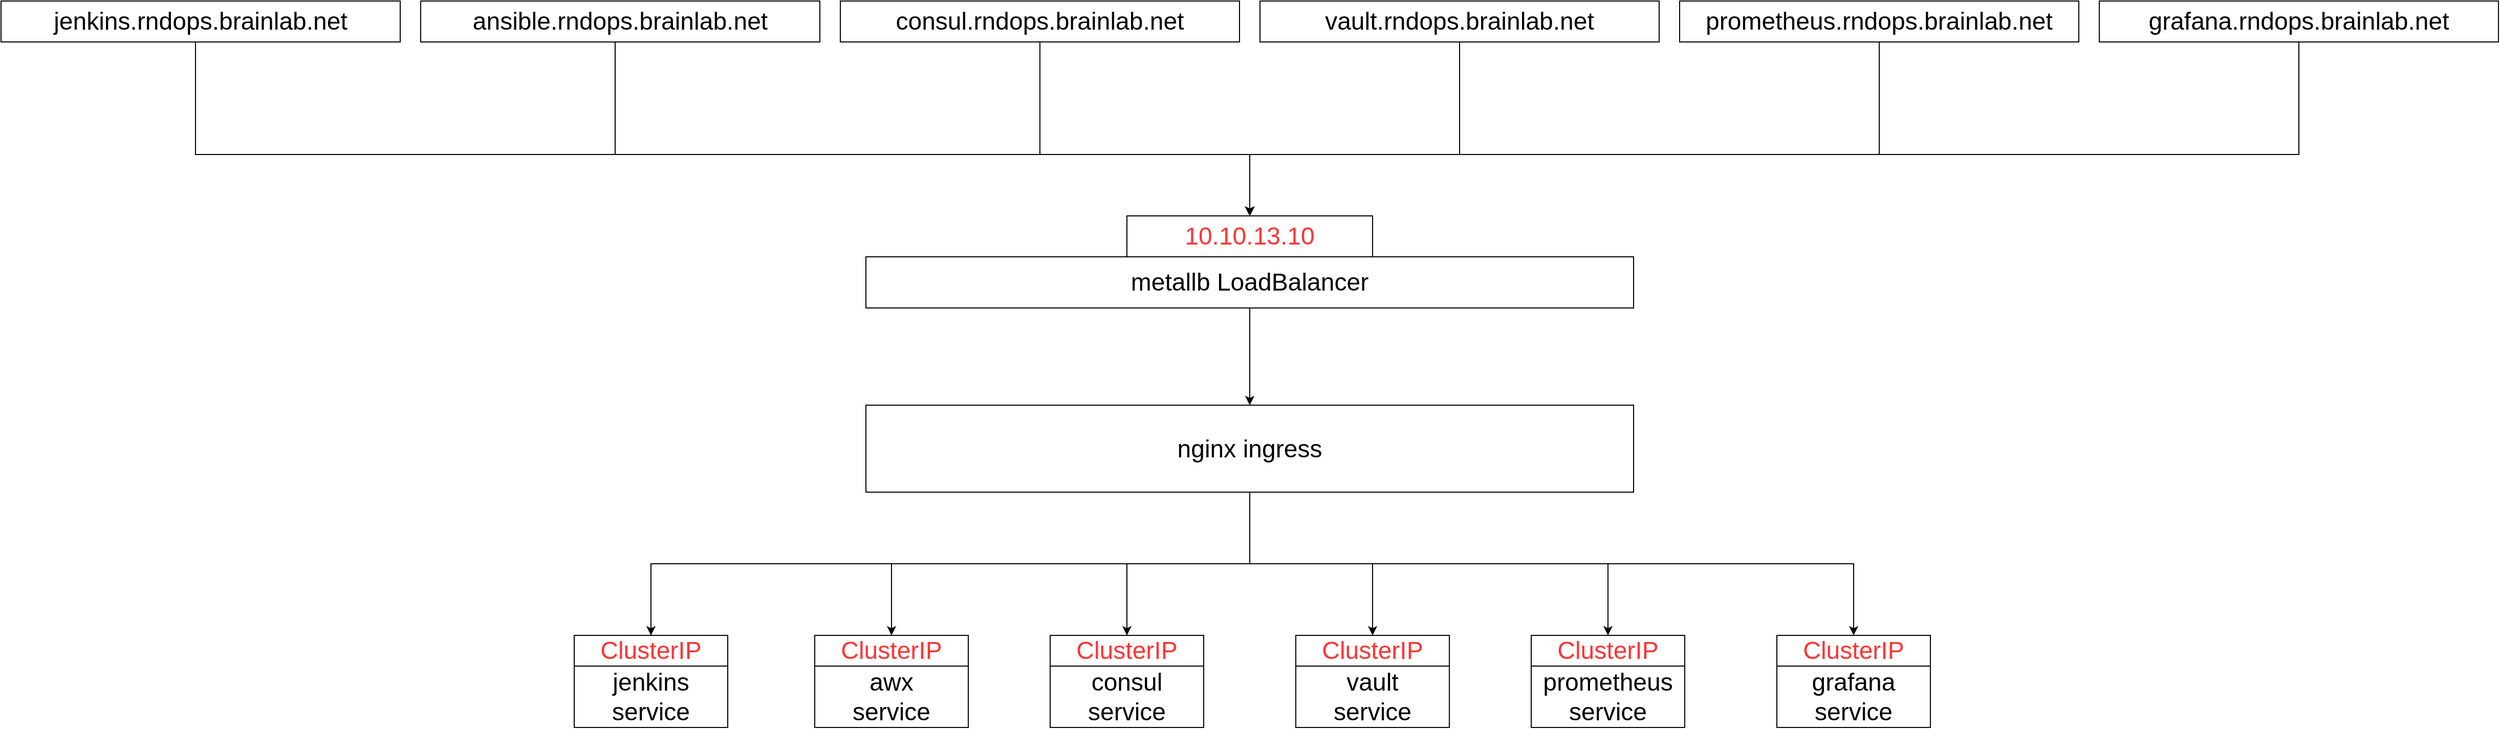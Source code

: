 <mxfile version="15.9.1" type="github">
  <diagram name="Page-1" id="c37626ed-c26b-45fb-9056-f9ebc6bb27b6">
    <mxGraphModel dx="3944" dy="1588" grid="1" gridSize="10" guides="1" tooltips="1" connect="1" arrows="1" fold="1" page="1" pageScale="1" pageWidth="1100" pageHeight="850" background="none" math="0" shadow="0">
      <root>
        <mxCell id="0" />
        <mxCell id="1" parent="0" />
        <mxCell id="WAL1Nagu162Jrxox40Tc-1" value="metallb LoadBalancer" style="rounded=0;whiteSpace=wrap;html=1;fontSize=24;" vertex="1" parent="1">
          <mxGeometry x="395" y="360" width="750" height="50" as="geometry" />
        </mxCell>
        <mxCell id="WAL1Nagu162Jrxox40Tc-2" value="10.10.13.10" style="rounded=0;whiteSpace=wrap;html=1;fontSize=24;fontColor=#FF3333;" vertex="1" parent="1">
          <mxGeometry x="650" y="320" width="240" height="40" as="geometry" />
        </mxCell>
        <mxCell id="WAL1Nagu162Jrxox40Tc-19" style="edgeStyle=orthogonalEdgeStyle;rounded=0;orthogonalLoop=1;jettySize=auto;html=1;entryX=0.5;entryY=0;entryDx=0;entryDy=0;fontSize=24;fontColor=#000000;" edge="1" parent="1" source="WAL1Nagu162Jrxox40Tc-3" target="WAL1Nagu162Jrxox40Tc-12">
          <mxGeometry relative="1" as="geometry">
            <Array as="points">
              <mxPoint x="770" y="660" />
              <mxPoint x="185" y="660" />
            </Array>
          </mxGeometry>
        </mxCell>
        <mxCell id="WAL1Nagu162Jrxox40Tc-20" style="edgeStyle=orthogonalEdgeStyle;rounded=0;orthogonalLoop=1;jettySize=auto;html=1;entryX=0.5;entryY=0;entryDx=0;entryDy=0;fontSize=24;fontColor=#000000;" edge="1" parent="1" source="WAL1Nagu162Jrxox40Tc-3" target="WAL1Nagu162Jrxox40Tc-30">
          <mxGeometry relative="1" as="geometry">
            <mxPoint x="419" y="730" as="targetPoint" />
          </mxGeometry>
        </mxCell>
        <mxCell id="WAL1Nagu162Jrxox40Tc-21" style="edgeStyle=orthogonalEdgeStyle;rounded=0;orthogonalLoop=1;jettySize=auto;html=1;entryX=0.5;entryY=0;entryDx=0;entryDy=0;fontSize=24;fontColor=#000000;" edge="1" parent="1" source="WAL1Nagu162Jrxox40Tc-3" target="WAL1Nagu162Jrxox40Tc-34">
          <mxGeometry relative="1" as="geometry">
            <mxPoint x="887" y="730" as="targetPoint" />
          </mxGeometry>
        </mxCell>
        <mxCell id="WAL1Nagu162Jrxox40Tc-22" style="edgeStyle=orthogonalEdgeStyle;rounded=0;orthogonalLoop=1;jettySize=auto;html=1;entryX=0.5;entryY=0;entryDx=0;entryDy=0;fontSize=24;fontColor=#000000;" edge="1" parent="1" source="WAL1Nagu162Jrxox40Tc-3" target="WAL1Nagu162Jrxox40Tc-32">
          <mxGeometry relative="1" as="geometry">
            <mxPoint x="653" y="730" as="targetPoint" />
          </mxGeometry>
        </mxCell>
        <mxCell id="WAL1Nagu162Jrxox40Tc-23" style="edgeStyle=orthogonalEdgeStyle;rounded=0;orthogonalLoop=1;jettySize=auto;html=1;entryX=0.5;entryY=0;entryDx=0;entryDy=0;fontSize=24;fontColor=#000000;" edge="1" parent="1" source="WAL1Nagu162Jrxox40Tc-3" target="WAL1Nagu162Jrxox40Tc-36">
          <mxGeometry relative="1" as="geometry">
            <mxPoint x="1121" y="730" as="targetPoint" />
          </mxGeometry>
        </mxCell>
        <mxCell id="WAL1Nagu162Jrxox40Tc-24" style="edgeStyle=orthogonalEdgeStyle;rounded=0;orthogonalLoop=1;jettySize=auto;html=1;entryX=0.5;entryY=0;entryDx=0;entryDy=0;fontSize=24;fontColor=#000000;" edge="1" parent="1" source="WAL1Nagu162Jrxox40Tc-3" target="WAL1Nagu162Jrxox40Tc-40">
          <mxGeometry relative="1" as="geometry">
            <mxPoint x="1355" y="730" as="targetPoint" />
            <Array as="points">
              <mxPoint x="770" y="660" />
              <mxPoint x="1360" y="660" />
            </Array>
          </mxGeometry>
        </mxCell>
        <mxCell id="WAL1Nagu162Jrxox40Tc-3" value="&lt;font color=&quot;#000000&quot;&gt;nginx ingress&lt;/font&gt;" style="rounded=0;whiteSpace=wrap;html=1;fontSize=24;fontColor=#FF3333;" vertex="1" parent="1">
          <mxGeometry x="395" y="505" width="750" height="85" as="geometry" />
        </mxCell>
        <mxCell id="WAL1Nagu162Jrxox40Tc-8" value="" style="endArrow=classic;html=1;rounded=0;fontSize=24;fontColor=#000000;entryX=0.5;entryY=0;entryDx=0;entryDy=0;exitX=0.5;exitY=1;exitDx=0;exitDy=0;" edge="1" parent="1" source="WAL1Nagu162Jrxox40Tc-1" target="WAL1Nagu162Jrxox40Tc-3">
          <mxGeometry width="50" height="50" relative="1" as="geometry">
            <mxPoint x="495" y="900" as="sourcePoint" />
            <mxPoint x="545" y="850" as="targetPoint" />
          </mxGeometry>
        </mxCell>
        <mxCell id="WAL1Nagu162Jrxox40Tc-42" value="" style="group" vertex="1" connectable="0" parent="1">
          <mxGeometry x="110" y="730" width="150" height="90" as="geometry" />
        </mxCell>
        <mxCell id="WAL1Nagu162Jrxox40Tc-12" value="ClusterIP" style="rounded=0;whiteSpace=wrap;html=1;fontSize=24;fontColor=#FF3333;" vertex="1" parent="WAL1Nagu162Jrxox40Tc-42">
          <mxGeometry width="150" height="30" as="geometry" />
        </mxCell>
        <mxCell id="WAL1Nagu162Jrxox40Tc-28" value="jenkins service" style="rounded=0;whiteSpace=wrap;html=1;fontSize=24;fontColor=#000000;" vertex="1" parent="WAL1Nagu162Jrxox40Tc-42">
          <mxGeometry y="30" width="150" height="60" as="geometry" />
        </mxCell>
        <mxCell id="WAL1Nagu162Jrxox40Tc-43" value="" style="group" vertex="1" connectable="0" parent="1">
          <mxGeometry x="345" y="730" width="150" height="90" as="geometry" />
        </mxCell>
        <mxCell id="WAL1Nagu162Jrxox40Tc-30" value="ClusterIP" style="rounded=0;whiteSpace=wrap;html=1;fontSize=24;fontColor=#FF3333;" vertex="1" parent="WAL1Nagu162Jrxox40Tc-43">
          <mxGeometry width="150" height="30" as="geometry" />
        </mxCell>
        <mxCell id="WAL1Nagu162Jrxox40Tc-31" value="awx&lt;br&gt;service" style="rounded=0;whiteSpace=wrap;html=1;fontSize=24;fontColor=#000000;" vertex="1" parent="WAL1Nagu162Jrxox40Tc-43">
          <mxGeometry y="30" width="150" height="60" as="geometry" />
        </mxCell>
        <mxCell id="WAL1Nagu162Jrxox40Tc-44" value="" style="group" vertex="1" connectable="0" parent="1">
          <mxGeometry x="575" y="730" width="150" height="90" as="geometry" />
        </mxCell>
        <mxCell id="WAL1Nagu162Jrxox40Tc-32" value="ClusterIP" style="rounded=0;whiteSpace=wrap;html=1;fontSize=24;fontColor=#FF3333;" vertex="1" parent="WAL1Nagu162Jrxox40Tc-44">
          <mxGeometry width="150" height="30" as="geometry" />
        </mxCell>
        <mxCell id="WAL1Nagu162Jrxox40Tc-33" value="consul service" style="rounded=0;whiteSpace=wrap;html=1;fontSize=24;fontColor=#000000;" vertex="1" parent="WAL1Nagu162Jrxox40Tc-44">
          <mxGeometry y="30" width="150" height="60" as="geometry" />
        </mxCell>
        <mxCell id="WAL1Nagu162Jrxox40Tc-46" value="" style="group" vertex="1" connectable="0" parent="1">
          <mxGeometry x="1045" y="730" width="150" height="90" as="geometry" />
        </mxCell>
        <mxCell id="WAL1Nagu162Jrxox40Tc-36" value="ClusterIP" style="rounded=0;whiteSpace=wrap;html=1;fontSize=24;fontColor=#FF3333;" vertex="1" parent="WAL1Nagu162Jrxox40Tc-46">
          <mxGeometry width="150" height="30" as="geometry" />
        </mxCell>
        <mxCell id="WAL1Nagu162Jrxox40Tc-37" value="prometheus service" style="rounded=0;whiteSpace=wrap;html=1;fontSize=24;fontColor=#000000;" vertex="1" parent="WAL1Nagu162Jrxox40Tc-46">
          <mxGeometry y="30" width="150" height="60" as="geometry" />
        </mxCell>
        <mxCell id="WAL1Nagu162Jrxox40Tc-47" value="" style="group" vertex="1" connectable="0" parent="1">
          <mxGeometry x="1285" y="730" width="150" height="90" as="geometry" />
        </mxCell>
        <mxCell id="WAL1Nagu162Jrxox40Tc-40" value="ClusterIP" style="rounded=0;whiteSpace=wrap;html=1;fontSize=24;fontColor=#FF3333;" vertex="1" parent="WAL1Nagu162Jrxox40Tc-47">
          <mxGeometry width="150" height="30" as="geometry" />
        </mxCell>
        <mxCell id="WAL1Nagu162Jrxox40Tc-41" value="grafana&lt;br&gt;service" style="rounded=0;whiteSpace=wrap;html=1;fontSize=24;fontColor=#000000;" vertex="1" parent="WAL1Nagu162Jrxox40Tc-47">
          <mxGeometry y="30" width="150" height="60" as="geometry" />
        </mxCell>
        <mxCell id="WAL1Nagu162Jrxox40Tc-60" value="" style="group" vertex="1" connectable="0" parent="1">
          <mxGeometry x="815" y="730" width="150" height="90" as="geometry" />
        </mxCell>
        <mxCell id="WAL1Nagu162Jrxox40Tc-34" value="ClusterIP" style="rounded=0;whiteSpace=wrap;html=1;fontSize=24;fontColor=#FF3333;" vertex="1" parent="WAL1Nagu162Jrxox40Tc-60">
          <mxGeometry width="150" height="30" as="geometry" />
        </mxCell>
        <mxCell id="WAL1Nagu162Jrxox40Tc-35" value="vault&lt;br&gt;service" style="rounded=0;whiteSpace=wrap;html=1;fontSize=24;fontColor=#000000;" vertex="1" parent="WAL1Nagu162Jrxox40Tc-60">
          <mxGeometry y="30" width="150" height="60" as="geometry" />
        </mxCell>
        <mxCell id="WAL1Nagu162Jrxox40Tc-67" style="edgeStyle=orthogonalEdgeStyle;rounded=0;orthogonalLoop=1;jettySize=auto;html=1;entryX=0.5;entryY=0;entryDx=0;entryDy=0;fontSize=24;fontColor=#000000;" edge="1" parent="1" source="WAL1Nagu162Jrxox40Tc-61" target="WAL1Nagu162Jrxox40Tc-2">
          <mxGeometry relative="1" as="geometry">
            <Array as="points">
              <mxPoint x="-260" y="260" />
              <mxPoint x="770" y="260" />
            </Array>
          </mxGeometry>
        </mxCell>
        <mxCell id="WAL1Nagu162Jrxox40Tc-61" value="&lt;font color=&quot;#000000&quot;&gt;jenkins.rndops.brainlab.net&lt;/font&gt;" style="rounded=0;whiteSpace=wrap;html=1;fontSize=24;fontColor=#FF3333;" vertex="1" parent="1">
          <mxGeometry x="-450" y="110" width="390" height="40" as="geometry" />
        </mxCell>
        <mxCell id="WAL1Nagu162Jrxox40Tc-68" style="edgeStyle=orthogonalEdgeStyle;rounded=0;orthogonalLoop=1;jettySize=auto;html=1;fontSize=24;fontColor=#000000;" edge="1" parent="1" source="WAL1Nagu162Jrxox40Tc-62">
          <mxGeometry relative="1" as="geometry">
            <mxPoint x="770" y="320" as="targetPoint" />
            <Array as="points">
              <mxPoint x="150" y="260" />
              <mxPoint x="770" y="260" />
            </Array>
          </mxGeometry>
        </mxCell>
        <mxCell id="WAL1Nagu162Jrxox40Tc-62" value="&lt;font color=&quot;#000000&quot;&gt;ansible.rndops.brainlab.net&lt;/font&gt;" style="rounded=0;whiteSpace=wrap;html=1;fontSize=24;fontColor=#FF3333;" vertex="1" parent="1">
          <mxGeometry x="-40" y="110" width="390" height="40" as="geometry" />
        </mxCell>
        <mxCell id="WAL1Nagu162Jrxox40Tc-69" style="edgeStyle=orthogonalEdgeStyle;rounded=0;orthogonalLoop=1;jettySize=auto;html=1;entryX=0.5;entryY=0;entryDx=0;entryDy=0;fontSize=24;fontColor=#000000;" edge="1" parent="1" source="WAL1Nagu162Jrxox40Tc-63" target="WAL1Nagu162Jrxox40Tc-2">
          <mxGeometry relative="1" as="geometry">
            <Array as="points">
              <mxPoint x="565" y="260" />
              <mxPoint x="770" y="260" />
            </Array>
          </mxGeometry>
        </mxCell>
        <mxCell id="WAL1Nagu162Jrxox40Tc-63" value="&lt;font color=&quot;#000000&quot;&gt;consul.rndops.brainlab.net&lt;/font&gt;" style="rounded=0;whiteSpace=wrap;html=1;fontSize=24;fontColor=#FF3333;" vertex="1" parent="1">
          <mxGeometry x="370" y="110" width="390" height="40" as="geometry" />
        </mxCell>
        <mxCell id="WAL1Nagu162Jrxox40Tc-70" style="edgeStyle=orthogonalEdgeStyle;rounded=0;orthogonalLoop=1;jettySize=auto;html=1;entryX=0.5;entryY=0;entryDx=0;entryDy=0;fontSize=24;fontColor=#000000;" edge="1" parent="1" source="WAL1Nagu162Jrxox40Tc-64" target="WAL1Nagu162Jrxox40Tc-2">
          <mxGeometry relative="1" as="geometry">
            <Array as="points">
              <mxPoint x="975" y="260" />
              <mxPoint x="770" y="260" />
            </Array>
          </mxGeometry>
        </mxCell>
        <mxCell id="WAL1Nagu162Jrxox40Tc-64" value="&lt;font color=&quot;#000000&quot;&gt;vault.rndops.brainlab.net&lt;/font&gt;" style="rounded=0;whiteSpace=wrap;html=1;fontSize=24;fontColor=#FF3333;" vertex="1" parent="1">
          <mxGeometry x="780" y="110" width="390" height="40" as="geometry" />
        </mxCell>
        <mxCell id="WAL1Nagu162Jrxox40Tc-71" style="edgeStyle=orthogonalEdgeStyle;rounded=0;orthogonalLoop=1;jettySize=auto;html=1;entryX=0.5;entryY=0;entryDx=0;entryDy=0;fontSize=24;fontColor=#000000;" edge="1" parent="1" source="WAL1Nagu162Jrxox40Tc-65" target="WAL1Nagu162Jrxox40Tc-2">
          <mxGeometry relative="1" as="geometry">
            <Array as="points">
              <mxPoint x="1385" y="260" />
              <mxPoint x="770" y="260" />
            </Array>
          </mxGeometry>
        </mxCell>
        <mxCell id="WAL1Nagu162Jrxox40Tc-65" value="&lt;font color=&quot;#000000&quot;&gt;prometheus.rndops.brainlab.net&lt;/font&gt;" style="rounded=0;whiteSpace=wrap;html=1;fontSize=24;fontColor=#FF3333;" vertex="1" parent="1">
          <mxGeometry x="1190" y="110" width="390" height="40" as="geometry" />
        </mxCell>
        <mxCell id="WAL1Nagu162Jrxox40Tc-74" style="edgeStyle=orthogonalEdgeStyle;rounded=0;orthogonalLoop=1;jettySize=auto;html=1;entryX=0.5;entryY=0;entryDx=0;entryDy=0;fontSize=24;fontColor=#000000;" edge="1" parent="1" source="WAL1Nagu162Jrxox40Tc-66" target="WAL1Nagu162Jrxox40Tc-2">
          <mxGeometry relative="1" as="geometry">
            <Array as="points">
              <mxPoint x="1795" y="260" />
              <mxPoint x="770" y="260" />
            </Array>
          </mxGeometry>
        </mxCell>
        <mxCell id="WAL1Nagu162Jrxox40Tc-66" value="&lt;font color=&quot;#000000&quot;&gt;grafana.rndops.brainlab.net&lt;/font&gt;" style="rounded=0;whiteSpace=wrap;html=1;fontSize=24;fontColor=#FF3333;" vertex="1" parent="1">
          <mxGeometry x="1600" y="110" width="390" height="40" as="geometry" />
        </mxCell>
      </root>
    </mxGraphModel>
  </diagram>
</mxfile>
